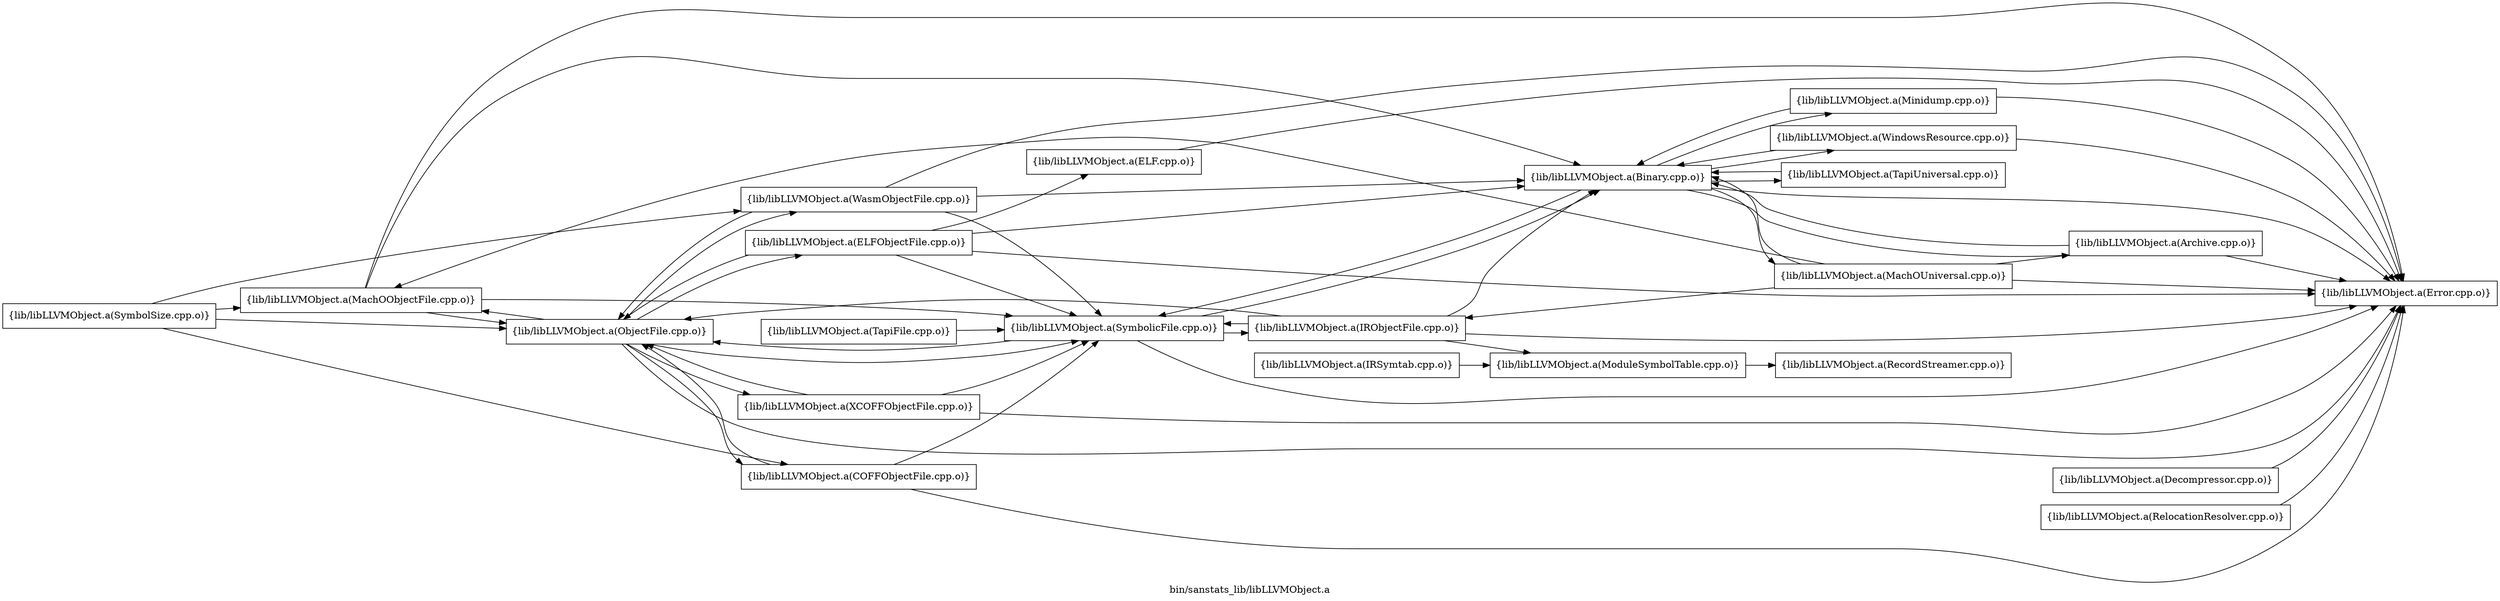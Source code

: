 digraph "bin/sanstats_lib/libLLVMObject.a" {
	label="bin/sanstats_lib/libLLVMObject.a";
	rankdir=LR;

	Node0x5567f0e7a528 [shape=record,shape=box,group=0,label="{lib/libLLVMObject.a(Error.cpp.o)}"];
	Node0x5567f0e7a7a8 [shape=record,shape=box,group=0,label="{lib/libLLVMObject.a(MachOObjectFile.cpp.o)}"];
	Node0x5567f0e7a7a8 -> Node0x5567f0e7a528;
	Node0x5567f0e7a7a8 -> Node0x5567f0e73728;
	Node0x5567f0e7a7a8 -> Node0x5567f0e72878;
	Node0x5567f0e7a7a8 -> Node0x5567f0e75898;
	Node0x5567f0e70d48 [shape=record,shape=box,group=0,label="{lib/libLLVMObject.a(MachOUniversal.cpp.o)}"];
	Node0x5567f0e70d48 -> Node0x5567f0e7a528;
	Node0x5567f0e70d48 -> Node0x5567f0e7a7a8;
	Node0x5567f0e70d48 -> Node0x5567f0e71e28;
	Node0x5567f0e70d48 -> Node0x5567f0e72878;
	Node0x5567f0e70d48 -> Node0x5567f0e79678;
	Node0x5567f0e72878 [shape=record,shape=box,group=0,label="{lib/libLLVMObject.a(Binary.cpp.o)}"];
	Node0x5567f0e72878 -> Node0x5567f0e7a528;
	Node0x5567f0e72878 -> Node0x5567f0e70d48;
	Node0x5567f0e72878 -> Node0x5567f0e72b48;
	Node0x5567f0e72878 -> Node0x5567f0e79678;
	Node0x5567f0e72878 -> Node0x5567f0e75898;
	Node0x5567f0e72878 -> Node0x5567f0e74b78;
	Node0x5567f0e72878 -> Node0x5567f0e76928;
	Node0x5567f0e784f8 [shape=record,shape=box,group=0,label="{lib/libLLVMObject.a(COFFObjectFile.cpp.o)}"];
	Node0x5567f0e784f8 -> Node0x5567f0e7a528;
	Node0x5567f0e784f8 -> Node0x5567f0e73728;
	Node0x5567f0e784f8 -> Node0x5567f0e75898;
	Node0x5567f0e75118 [shape=record,shape=box,group=0,label="{lib/libLLVMObject.a(SymbolSize.cpp.o)}"];
	Node0x5567f0e75118 -> Node0x5567f0e7a7a8;
	Node0x5567f0e75118 -> Node0x5567f0e73728;
	Node0x5567f0e75118 -> Node0x5567f0e784f8;
	Node0x5567f0e75118 -> Node0x5567f0e765b8;
	Node0x5567f0e73728 [shape=record,shape=box,group=0,label="{lib/libLLVMObject.a(ObjectFile.cpp.o)}"];
	Node0x5567f0e73728 -> Node0x5567f0e7a528;
	Node0x5567f0e73728 -> Node0x5567f0e7a7a8;
	Node0x5567f0e73728 -> Node0x5567f0e73e08;
	Node0x5567f0e73728 -> Node0x5567f0e784f8;
	Node0x5567f0e73728 -> Node0x5567f0e75898;
	Node0x5567f0e73728 -> Node0x5567f0e765b8;
	Node0x5567f0e73728 -> Node0x5567f0e76b08;
	Node0x5567f0e7a578 [shape=record,shape=box,group=0,label="{lib/libLLVMObject.a(Decompressor.cpp.o)}"];
	Node0x5567f0e7a578 -> Node0x5567f0e7a528;
	Node0x5567f0e70ed8 [shape=record,shape=box,group=0,label="{lib/libLLVMObject.a(RelocationResolver.cpp.o)}"];
	Node0x5567f0e70ed8 -> Node0x5567f0e7a528;
	Node0x5567f0e72b48 [shape=record,shape=box,group=0,label="{lib/libLLVMObject.a(Minidump.cpp.o)}"];
	Node0x5567f0e72b48 -> Node0x5567f0e7a528;
	Node0x5567f0e72b48 -> Node0x5567f0e72878;
	Node0x5567f0e79678 [shape=record,shape=box,group=0,label="{lib/libLLVMObject.a(Archive.cpp.o)}"];
	Node0x5567f0e79678 -> Node0x5567f0e7a528;
	Node0x5567f0e79678 -> Node0x5567f0e72878;
	Node0x5567f0e75898 [shape=record,shape=box,group=0,label="{lib/libLLVMObject.a(SymbolicFile.cpp.o)}"];
	Node0x5567f0e75898 -> Node0x5567f0e7a528;
	Node0x5567f0e75898 -> Node0x5567f0e71e28;
	Node0x5567f0e75898 -> Node0x5567f0e73728;
	Node0x5567f0e75898 -> Node0x5567f0e72878;
	Node0x5567f0e74b78 [shape=record,shape=box,group=0,label="{lib/libLLVMObject.a(TapiUniversal.cpp.o)}"];
	Node0x5567f0e74b78 -> Node0x5567f0e72878;
	Node0x5567f0e76928 [shape=record,shape=box,group=0,label="{lib/libLLVMObject.a(WindowsResource.cpp.o)}"];
	Node0x5567f0e76928 -> Node0x5567f0e7a528;
	Node0x5567f0e76928 -> Node0x5567f0e72878;
	Node0x5567f0e71e28 [shape=record,shape=box,group=0,label="{lib/libLLVMObject.a(IRObjectFile.cpp.o)}"];
	Node0x5567f0e71e28 -> Node0x5567f0e7a528;
	Node0x5567f0e71e28 -> Node0x5567f0e73a48;
	Node0x5567f0e71e28 -> Node0x5567f0e73728;
	Node0x5567f0e71e28 -> Node0x5567f0e72878;
	Node0x5567f0e71e28 -> Node0x5567f0e75898;
	Node0x5567f0e73a48 [shape=record,shape=box,group=0,label="{lib/libLLVMObject.a(ModuleSymbolTable.cpp.o)}"];
	Node0x5567f0e73a48 -> Node0x5567f0e716a8;
	Node0x5567f0e725f8 [shape=record,shape=box,group=0,label="{lib/libLLVMObject.a(IRSymtab.cpp.o)}"];
	Node0x5567f0e725f8 -> Node0x5567f0e73a48;
	Node0x5567f0e716a8 [shape=record,shape=box,group=0,label="{lib/libLLVMObject.a(RecordStreamer.cpp.o)}"];
	Node0x5567f0e73e08 [shape=record,shape=box,group=0,label="{lib/libLLVMObject.a(ELFObjectFile.cpp.o)}"];
	Node0x5567f0e73e08 -> Node0x5567f0e7a528;
	Node0x5567f0e73e08 -> Node0x5567f0e73728;
	Node0x5567f0e73e08 -> Node0x5567f0e75348;
	Node0x5567f0e73e08 -> Node0x5567f0e72878;
	Node0x5567f0e73e08 -> Node0x5567f0e75898;
	Node0x5567f0e765b8 [shape=record,shape=box,group=0,label="{lib/libLLVMObject.a(WasmObjectFile.cpp.o)}"];
	Node0x5567f0e765b8 -> Node0x5567f0e7a528;
	Node0x5567f0e765b8 -> Node0x5567f0e73728;
	Node0x5567f0e765b8 -> Node0x5567f0e72878;
	Node0x5567f0e765b8 -> Node0x5567f0e75898;
	Node0x5567f0e76b08 [shape=record,shape=box,group=0,label="{lib/libLLVMObject.a(XCOFFObjectFile.cpp.o)}"];
	Node0x5567f0e76b08 -> Node0x5567f0e7a528;
	Node0x5567f0e76b08 -> Node0x5567f0e73728;
	Node0x5567f0e76b08 -> Node0x5567f0e75898;
	Node0x5567f0e75348 [shape=record,shape=box,group=0,label="{lib/libLLVMObject.a(ELF.cpp.o)}"];
	Node0x5567f0e75348 -> Node0x5567f0e7a528;
	Node0x5567f0e78138 [shape=record,shape=box,group=0,label="{lib/libLLVMObject.a(TapiFile.cpp.o)}"];
	Node0x5567f0e78138 -> Node0x5567f0e75898;
}
